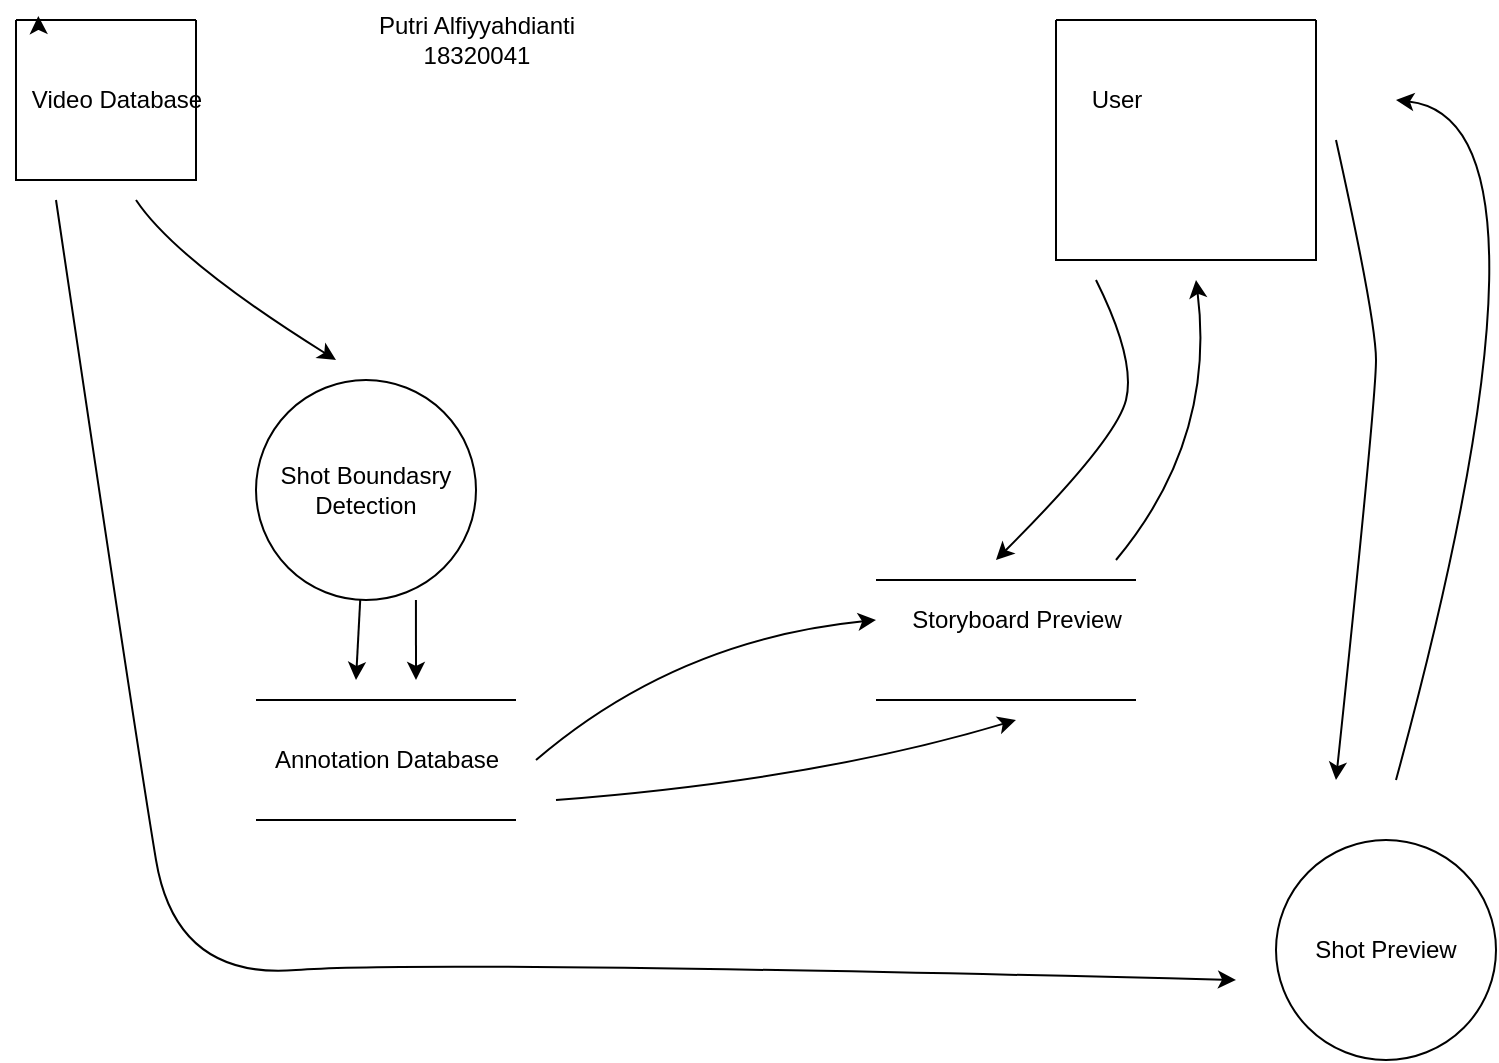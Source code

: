 <mxfile version="16.5.6" type="device"><diagram id="GPRn_TsGlNyGoDoV9zWH" name="Page-1"><mxGraphModel dx="1038" dy="560" grid="1" gridSize="10" guides="1" tooltips="1" connect="1" arrows="1" fold="1" page="1" pageScale="1" pageWidth="850" pageHeight="1100" math="0" shadow="0"><root><mxCell id="0"/><mxCell id="1" parent="0"/><mxCell id="jKOnlKKnSLFyDzo6ULko-1" value="" style="swimlane;startSize=0;" vertex="1" parent="1"><mxGeometry x="40" y="40" width="90" height="80" as="geometry"/></mxCell><mxCell id="jKOnlKKnSLFyDzo6ULko-2" style="edgeStyle=orthogonalEdgeStyle;rounded=0;orthogonalLoop=1;jettySize=auto;html=1;exitX=0;exitY=0;exitDx=0;exitDy=0;entryX=0.124;entryY=-0.025;entryDx=0;entryDy=0;entryPerimeter=0;" edge="1" parent="1" source="jKOnlKKnSLFyDzo6ULko-1" target="jKOnlKKnSLFyDzo6ULko-1"><mxGeometry relative="1" as="geometry"/></mxCell><mxCell id="jKOnlKKnSLFyDzo6ULko-3" value="Shot Boundasry Detection" style="ellipse;whiteSpace=wrap;html=1;aspect=fixed;" vertex="1" parent="1"><mxGeometry x="160" y="220" width="110" height="110" as="geometry"/></mxCell><mxCell id="jKOnlKKnSLFyDzo6ULko-4" value="" style="endArrow=none;html=1;rounded=0;" edge="1" parent="1"><mxGeometry width="50" height="50" relative="1" as="geometry"><mxPoint x="160" y="380" as="sourcePoint"/><mxPoint x="290" y="380" as="targetPoint"/></mxGeometry></mxCell><mxCell id="jKOnlKKnSLFyDzo6ULko-5" value="" style="endArrow=none;html=1;rounded=0;" edge="1" parent="1"><mxGeometry width="50" height="50" relative="1" as="geometry"><mxPoint x="160" y="440" as="sourcePoint"/><mxPoint x="290" y="440" as="targetPoint"/></mxGeometry></mxCell><mxCell id="jKOnlKKnSLFyDzo6ULko-6" value="" style="endArrow=none;html=1;rounded=0;" edge="1" parent="1"><mxGeometry width="50" height="50" relative="1" as="geometry"><mxPoint x="470" y="380" as="sourcePoint"/><mxPoint x="600" y="380" as="targetPoint"/></mxGeometry></mxCell><mxCell id="jKOnlKKnSLFyDzo6ULko-7" value="" style="endArrow=none;html=1;rounded=0;" edge="1" parent="1"><mxGeometry width="50" height="50" relative="1" as="geometry"><mxPoint x="470" y="320" as="sourcePoint"/><mxPoint x="600" y="320" as="targetPoint"/></mxGeometry></mxCell><mxCell id="jKOnlKKnSLFyDzo6ULko-8" value="" style="swimlane;startSize=0;" vertex="1" parent="1"><mxGeometry x="560" y="40" width="130" height="120" as="geometry"/></mxCell><mxCell id="jKOnlKKnSLFyDzo6ULko-9" value="Shot Preview" style="ellipse;whiteSpace=wrap;html=1;aspect=fixed;" vertex="1" parent="1"><mxGeometry x="670" y="450" width="110" height="110" as="geometry"/></mxCell><mxCell id="jKOnlKKnSLFyDzo6ULko-10" value="Video Database" style="text;html=1;align=center;verticalAlign=middle;resizable=0;points=[];autosize=1;strokeColor=none;fillColor=none;" vertex="1" parent="1"><mxGeometry x="40" y="70" width="100" height="20" as="geometry"/></mxCell><mxCell id="jKOnlKKnSLFyDzo6ULko-11" value="Annotation Database" style="text;html=1;align=center;verticalAlign=middle;resizable=0;points=[];autosize=1;strokeColor=none;fillColor=none;" vertex="1" parent="1"><mxGeometry x="160" y="400" width="130" height="20" as="geometry"/></mxCell><mxCell id="jKOnlKKnSLFyDzo6ULko-12" value="Storyboard Preview" style="text;html=1;align=center;verticalAlign=middle;resizable=0;points=[];autosize=1;strokeColor=none;fillColor=none;" vertex="1" parent="1"><mxGeometry x="480" y="330" width="120" height="20" as="geometry"/></mxCell><mxCell id="jKOnlKKnSLFyDzo6ULko-13" value="User" style="text;html=1;align=center;verticalAlign=middle;resizable=0;points=[];autosize=1;strokeColor=none;fillColor=none;" vertex="1" parent="1"><mxGeometry x="570" y="70" width="40" height="20" as="geometry"/></mxCell><mxCell id="jKOnlKKnSLFyDzo6ULko-14" value="" style="curved=1;endArrow=classic;html=1;rounded=0;" edge="1" parent="1"><mxGeometry width="50" height="50" relative="1" as="geometry"><mxPoint x="100" y="130" as="sourcePoint"/><mxPoint x="200" y="210" as="targetPoint"/><Array as="points"><mxPoint x="120" y="160"/></Array></mxGeometry></mxCell><mxCell id="jKOnlKKnSLFyDzo6ULko-15" value="" style="endArrow=classic;html=1;rounded=0;" edge="1" parent="1" source="jKOnlKKnSLFyDzo6ULko-3"><mxGeometry width="50" height="50" relative="1" as="geometry"><mxPoint x="470" y="300" as="sourcePoint"/><mxPoint x="210" y="370" as="targetPoint"/></mxGeometry></mxCell><mxCell id="jKOnlKKnSLFyDzo6ULko-17" value="" style="curved=1;endArrow=classic;html=1;rounded=0;" edge="1" parent="1"><mxGeometry width="50" height="50" relative="1" as="geometry"><mxPoint x="60" y="130" as="sourcePoint"/><mxPoint x="650" y="520" as="targetPoint"/><Array as="points"><mxPoint x="100" y="400"/><mxPoint x="120" y="520"/><mxPoint x="240" y="510"/></Array></mxGeometry></mxCell><mxCell id="jKOnlKKnSLFyDzo6ULko-18" value="" style="endArrow=classic;html=1;rounded=0;exitX=0.727;exitY=1;exitDx=0;exitDy=0;exitPerimeter=0;" edge="1" parent="1" source="jKOnlKKnSLFyDzo6ULko-3"><mxGeometry width="50" height="50" relative="1" as="geometry"><mxPoint x="470" y="300" as="sourcePoint"/><mxPoint x="240" y="370" as="targetPoint"/></mxGeometry></mxCell><mxCell id="jKOnlKKnSLFyDzo6ULko-19" value="" style="curved=1;endArrow=classic;html=1;rounded=0;" edge="1" parent="1"><mxGeometry width="50" height="50" relative="1" as="geometry"><mxPoint x="300" y="410" as="sourcePoint"/><mxPoint x="470" y="340" as="targetPoint"/><Array as="points"><mxPoint x="370" y="350"/></Array></mxGeometry></mxCell><mxCell id="jKOnlKKnSLFyDzo6ULko-20" value="" style="curved=1;endArrow=classic;html=1;rounded=0;" edge="1" parent="1"><mxGeometry width="50" height="50" relative="1" as="geometry"><mxPoint x="310" y="430" as="sourcePoint"/><mxPoint x="540" y="390" as="targetPoint"/><Array as="points"><mxPoint x="440" y="420"/></Array></mxGeometry></mxCell><mxCell id="jKOnlKKnSLFyDzo6ULko-21" value="" style="curved=1;endArrow=classic;html=1;rounded=0;" edge="1" parent="1"><mxGeometry width="50" height="50" relative="1" as="geometry"><mxPoint x="730" y="420" as="sourcePoint"/><mxPoint x="730" y="80" as="targetPoint"/><Array as="points"><mxPoint x="820" y="90"/></Array></mxGeometry></mxCell><mxCell id="jKOnlKKnSLFyDzo6ULko-22" value="" style="curved=1;endArrow=classic;html=1;rounded=0;" edge="1" parent="1"><mxGeometry width="50" height="50" relative="1" as="geometry"><mxPoint x="700" y="100" as="sourcePoint"/><mxPoint x="700" y="420" as="targetPoint"/><Array as="points"><mxPoint x="720" y="190"/><mxPoint x="720" y="230"/></Array></mxGeometry></mxCell><mxCell id="jKOnlKKnSLFyDzo6ULko-23" value="" style="curved=1;endArrow=classic;html=1;rounded=0;" edge="1" parent="1"><mxGeometry width="50" height="50" relative="1" as="geometry"><mxPoint x="590" y="310" as="sourcePoint"/><mxPoint x="630" y="170" as="targetPoint"/><Array as="points"><mxPoint x="640" y="250"/></Array></mxGeometry></mxCell><mxCell id="jKOnlKKnSLFyDzo6ULko-24" value="" style="curved=1;endArrow=classic;html=1;rounded=0;" edge="1" parent="1"><mxGeometry width="50" height="50" relative="1" as="geometry"><mxPoint x="580" y="170" as="sourcePoint"/><mxPoint x="530" y="310" as="targetPoint"/><Array as="points"><mxPoint x="600" y="210"/><mxPoint x="590" y="250"/></Array></mxGeometry></mxCell><mxCell id="jKOnlKKnSLFyDzo6ULko-25" value="Putri Alfiyyahdianti&lt;br&gt;18320041" style="text;html=1;align=center;verticalAlign=middle;resizable=0;points=[];autosize=1;strokeColor=none;fillColor=none;" vertex="1" parent="1"><mxGeometry x="215" y="35" width="110" height="30" as="geometry"/></mxCell></root></mxGraphModel></diagram></mxfile>